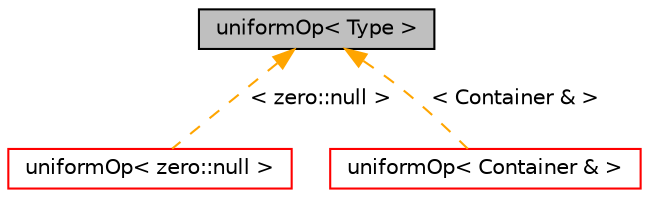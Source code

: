 digraph "uniformOp&lt; Type &gt;"
{
  bgcolor="transparent";
  edge [fontname="Helvetica",fontsize="10",labelfontname="Helvetica",labelfontsize="10"];
  node [fontname="Helvetica",fontsize="10",shape=record];
  Node1 [label="uniformOp\< Type \>",height=0.2,width=0.4,color="black", fillcolor="grey75", style="filled" fontcolor="black"];
  Node1 -> Node2 [dir="back",color="orange",fontsize="10",style="dashed",label=" \< zero::null \>" ,fontname="Helvetica"];
  Node2 [label="uniformOp\< zero::null \>",height=0.2,width=0.4,color="red",URL="$classFoam_1_1cut_1_1uniformOp.html"];
  Node1 -> Node3 [dir="back",color="orange",fontsize="10",style="dashed",label=" \< Container & \>" ,fontname="Helvetica"];
  Node3 [label="uniformOp\< Container & \>",height=0.2,width=0.4,color="red",URL="$classFoam_1_1cut_1_1uniformOp.html"];
}

